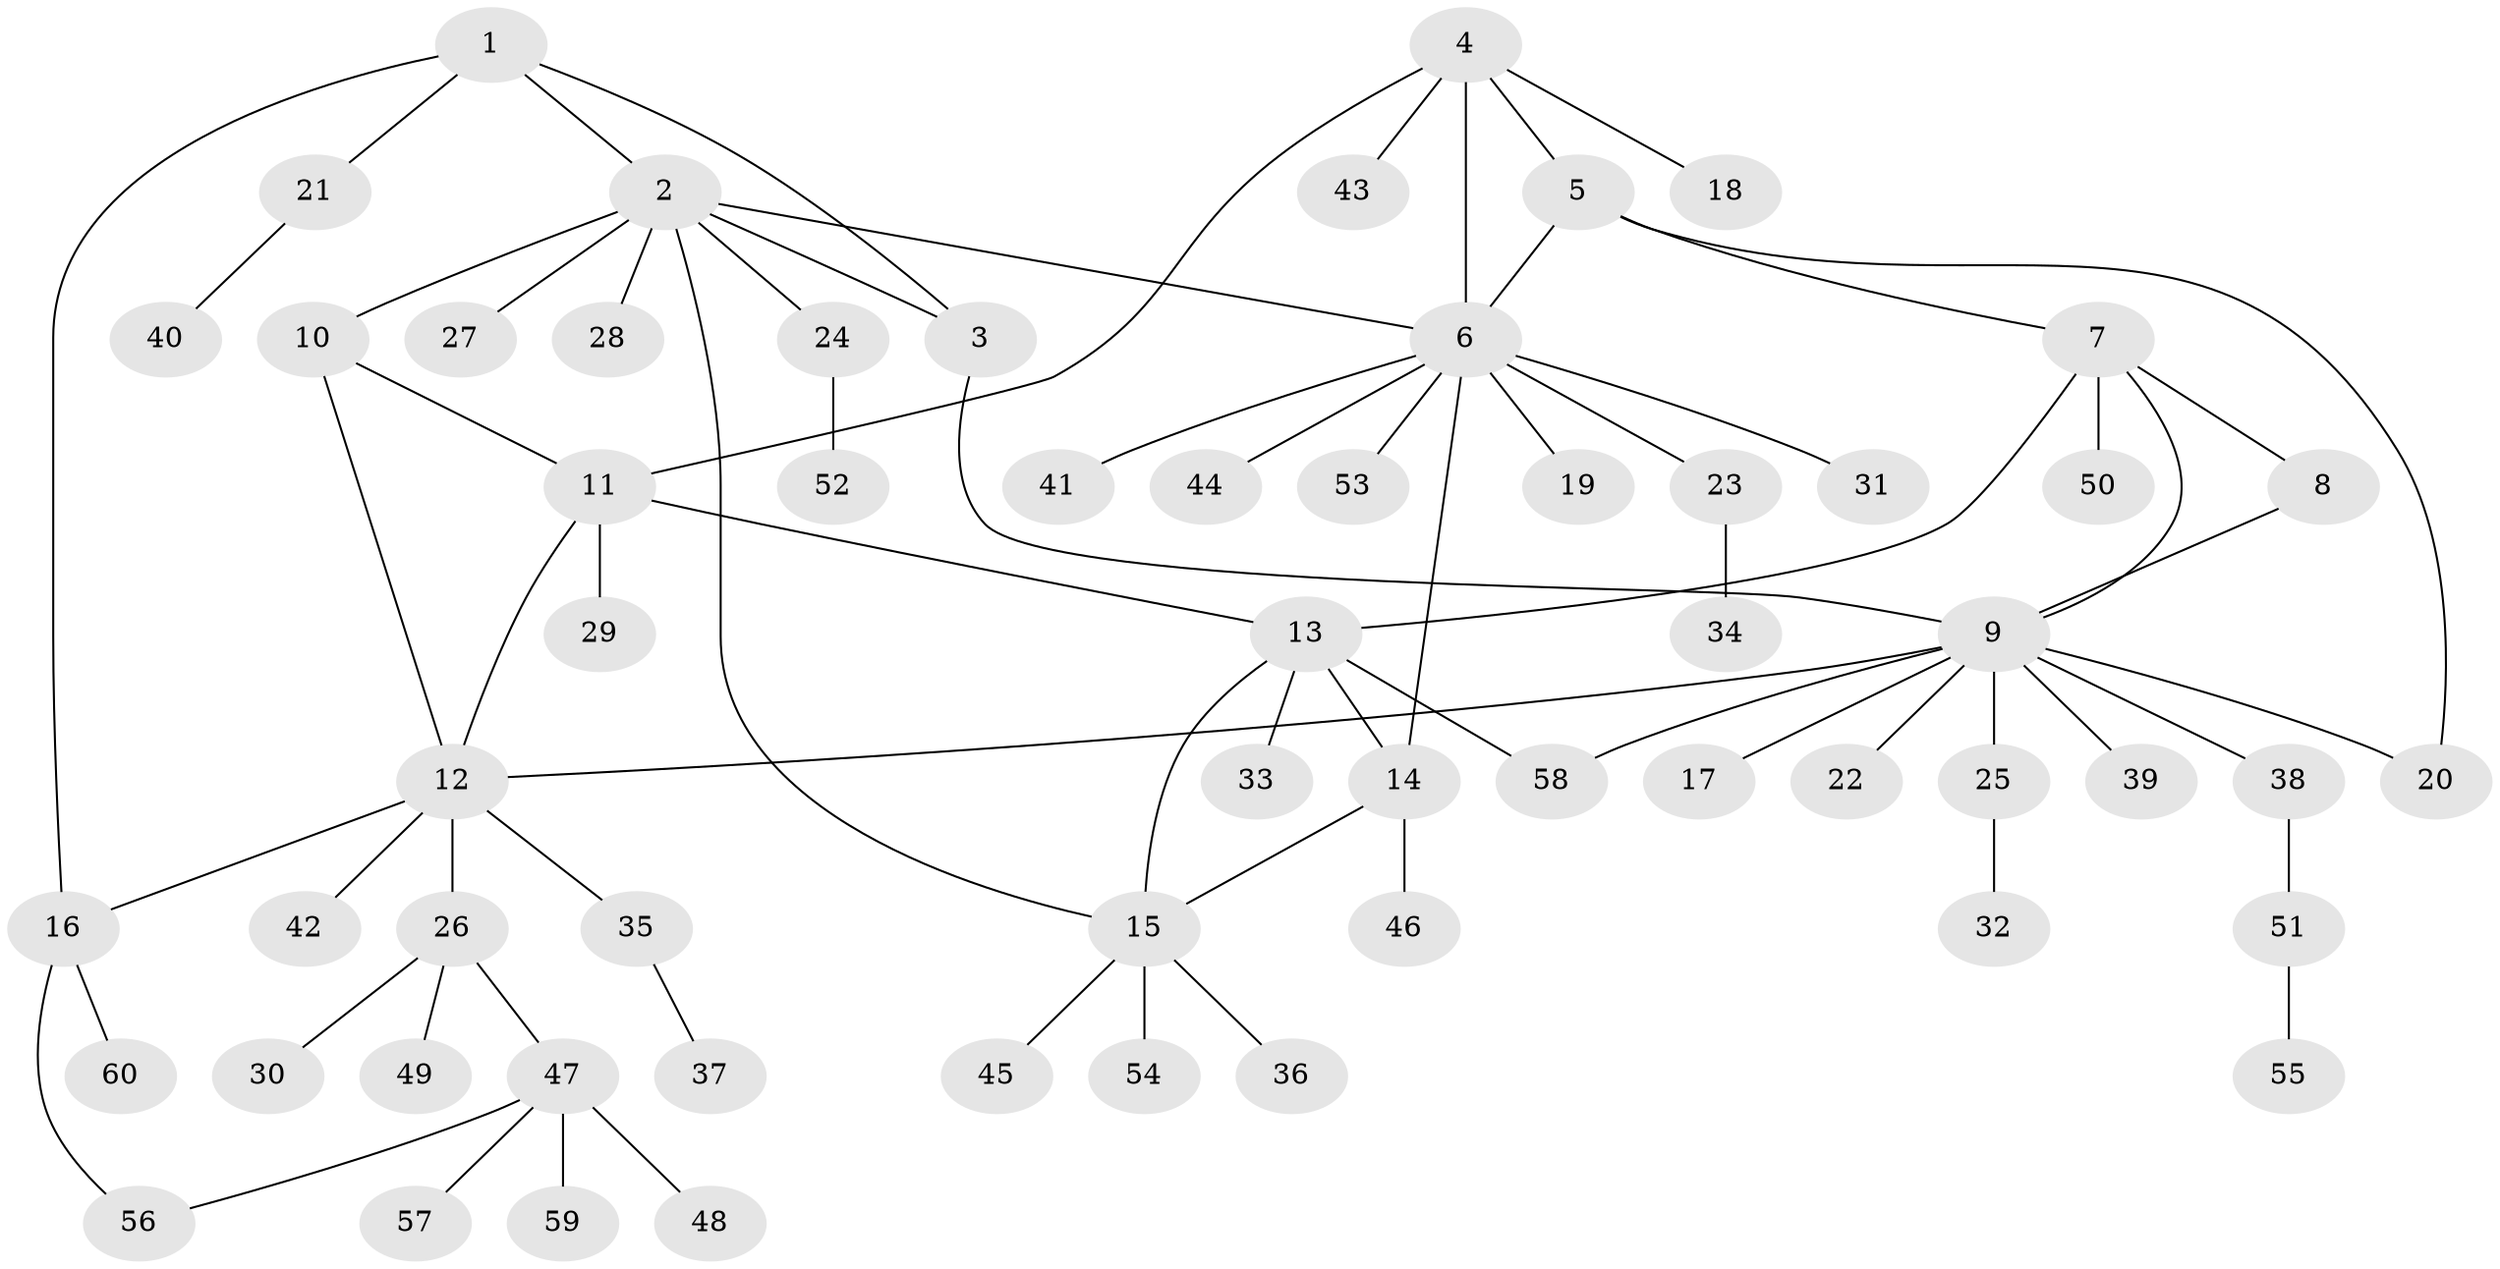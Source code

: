 // Generated by graph-tools (version 1.1) at 2025/11/02/27/25 16:11:35]
// undirected, 60 vertices, 74 edges
graph export_dot {
graph [start="1"]
  node [color=gray90,style=filled];
  1;
  2;
  3;
  4;
  5;
  6;
  7;
  8;
  9;
  10;
  11;
  12;
  13;
  14;
  15;
  16;
  17;
  18;
  19;
  20;
  21;
  22;
  23;
  24;
  25;
  26;
  27;
  28;
  29;
  30;
  31;
  32;
  33;
  34;
  35;
  36;
  37;
  38;
  39;
  40;
  41;
  42;
  43;
  44;
  45;
  46;
  47;
  48;
  49;
  50;
  51;
  52;
  53;
  54;
  55;
  56;
  57;
  58;
  59;
  60;
  1 -- 2;
  1 -- 3;
  1 -- 16;
  1 -- 21;
  2 -- 3;
  2 -- 6;
  2 -- 10;
  2 -- 15;
  2 -- 24;
  2 -- 27;
  2 -- 28;
  3 -- 9;
  4 -- 5;
  4 -- 6;
  4 -- 11;
  4 -- 18;
  4 -- 43;
  5 -- 6;
  5 -- 7;
  5 -- 20;
  6 -- 14;
  6 -- 19;
  6 -- 23;
  6 -- 31;
  6 -- 41;
  6 -- 44;
  6 -- 53;
  7 -- 8;
  7 -- 9;
  7 -- 13;
  7 -- 50;
  8 -- 9;
  9 -- 12;
  9 -- 17;
  9 -- 20;
  9 -- 22;
  9 -- 25;
  9 -- 38;
  9 -- 39;
  9 -- 58;
  10 -- 11;
  10 -- 12;
  11 -- 12;
  11 -- 13;
  11 -- 29;
  12 -- 16;
  12 -- 26;
  12 -- 35;
  12 -- 42;
  13 -- 14;
  13 -- 15;
  13 -- 33;
  13 -- 58;
  14 -- 15;
  14 -- 46;
  15 -- 36;
  15 -- 45;
  15 -- 54;
  16 -- 56;
  16 -- 60;
  21 -- 40;
  23 -- 34;
  24 -- 52;
  25 -- 32;
  26 -- 30;
  26 -- 47;
  26 -- 49;
  35 -- 37;
  38 -- 51;
  47 -- 48;
  47 -- 56;
  47 -- 57;
  47 -- 59;
  51 -- 55;
}
